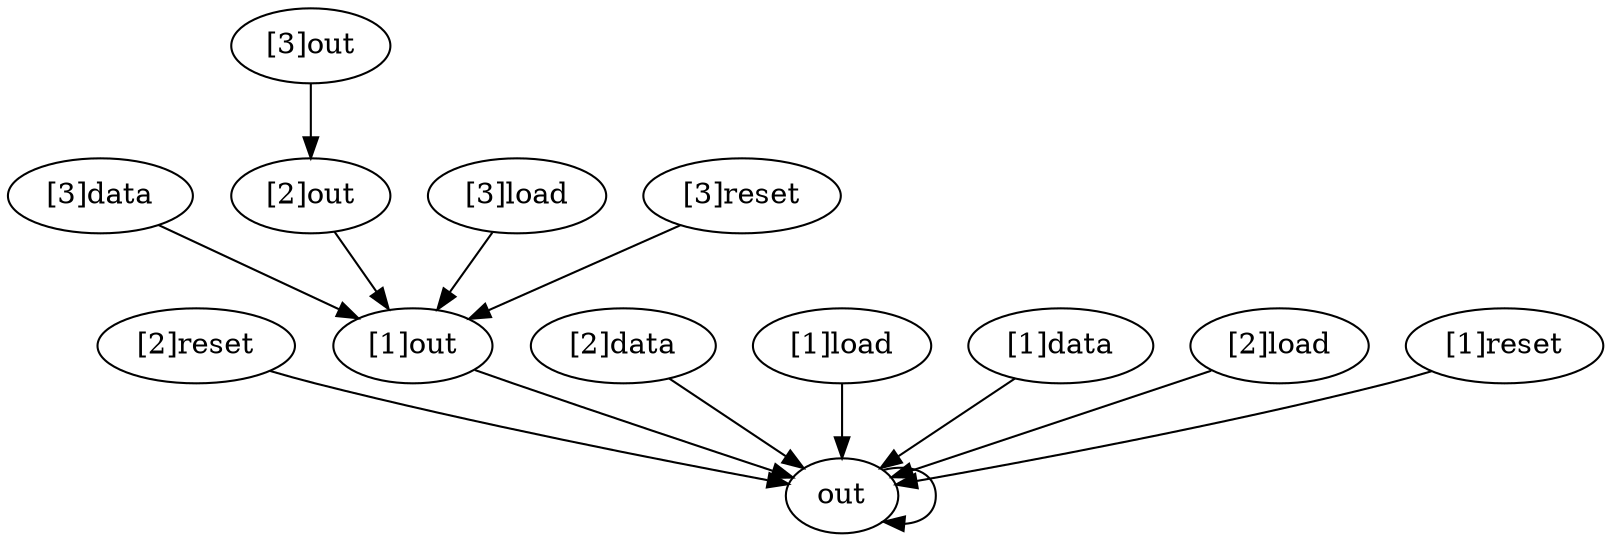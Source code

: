 digraph "" {
	"[2]reset"	[complexity=13,
		importance=10.125,
		rank=0.778846153846];
	out	[complexity=12,
		importance=2.5,
		rank=0.208333333333];
	"[2]reset" -> out;
	"[1]out"	[complexity=18,
		importance=8.125,
		rank=0.451388888889];
	"[1]out" -> out;
	"[2]data"	[complexity=14,
		importance=2.625,
		rank=0.1875];
	"[2]data" -> out;
	"[3]data"	[complexity=20,
		importance=8.25,
		rank=0.4125];
	"[3]data" -> "[1]out";
	"[1]load"	[complexity=7,
		importance=2.0,
		rank=0.285714285714];
	"[1]load" -> out;
	"[1]data"	[complexity=8,
		importance=0.75,
		rank=0.09375];
	"[1]data" -> out;
	"[2]out"	[complexity=24,
		importance=25.0,
		rank=1.04166666667];
	"[2]out" -> "[1]out";
	"[2]load"	[complexity=13,
		importance=7.625,
		rank=0.586538461538];
	"[2]load" -> out;
	"[3]load"	[complexity=19,
		importance=24.5,
		rank=1.28947368421];
	"[3]load" -> "[1]out";
	"[1]reset"	[complexity=7,
		importance=2.625,
		rank=0.375];
	"[1]reset" -> out;
	"[3]out"	[complexity=30,
		importance=75.625,
		rank=2.52083333333];
	"[3]out" -> "[2]out";
	"[3]reset"	[complexity=19,
		importance=32.625,
		rank=1.71710526316];
	"[3]reset" -> "[1]out";
	out -> out;
}
